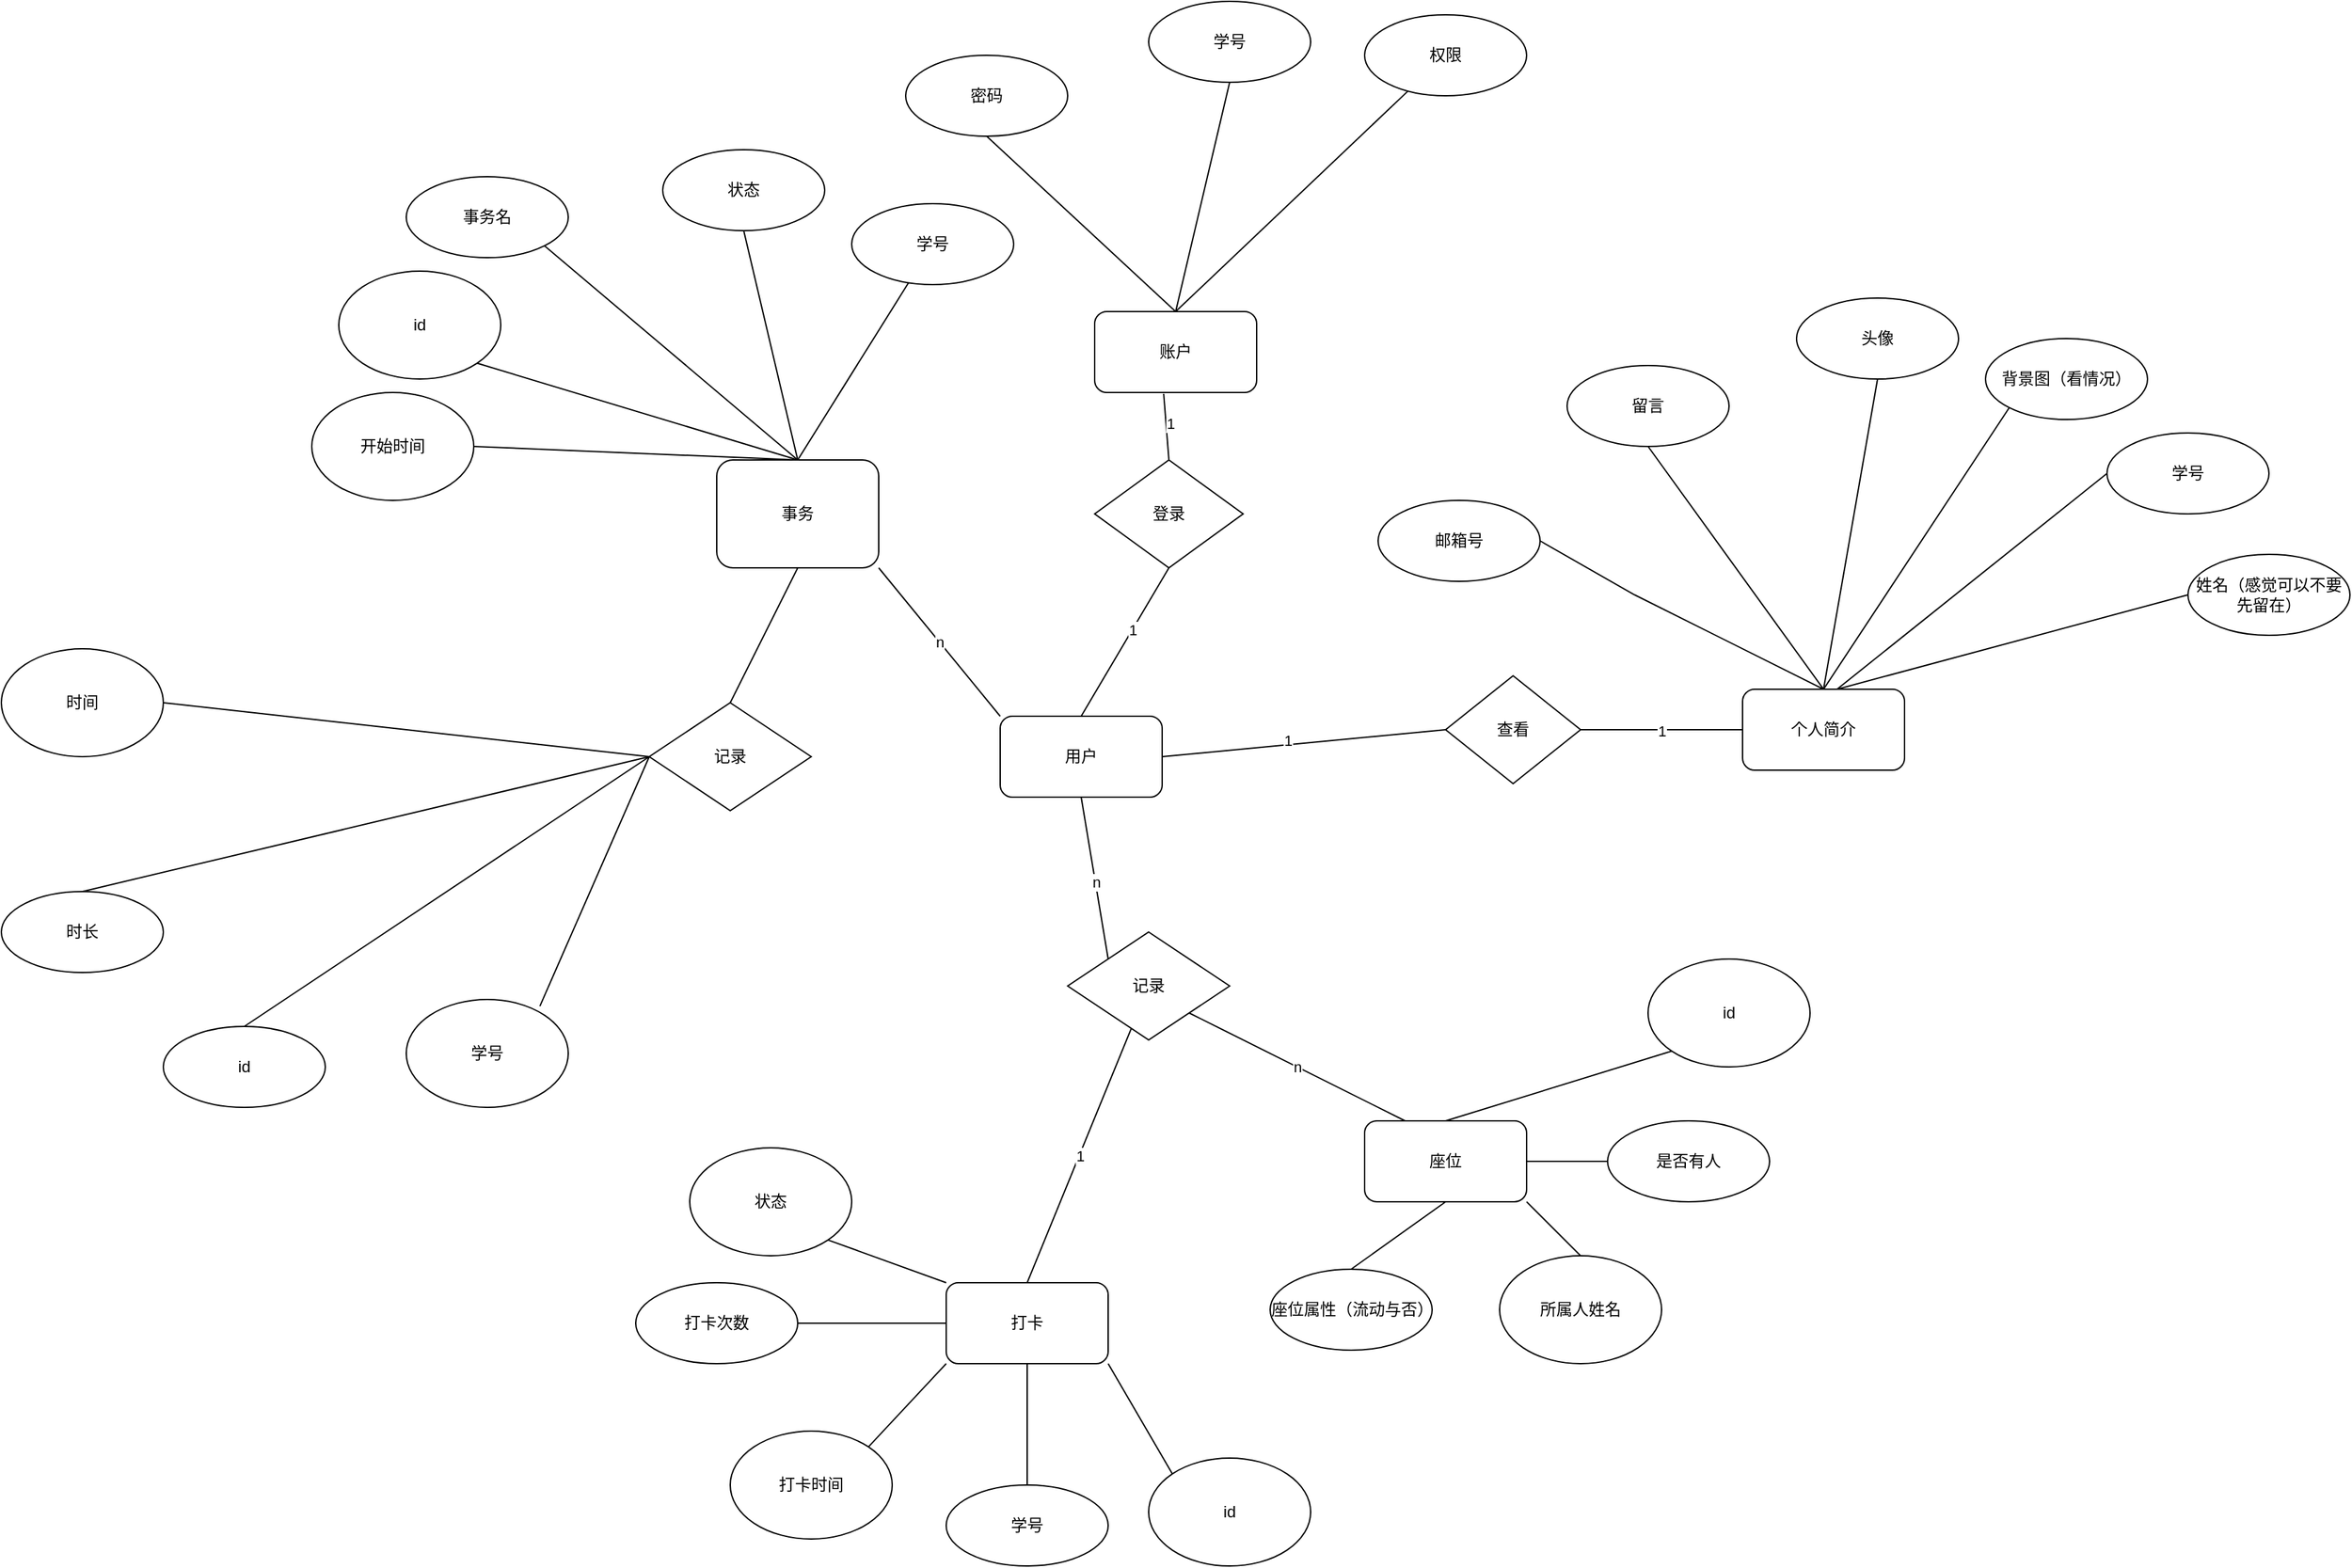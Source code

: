 <mxfile version="21.6.5" type="github">
  <diagram name="第 1 页" id="rWupziSOZfU8qmi8XRSZ">
    <mxGraphModel dx="2261" dy="1925" grid="1" gridSize="10" guides="1" tooltips="1" connect="1" arrows="1" fold="1" page="1" pageScale="1" pageWidth="827" pageHeight="1169" math="0" shadow="0">
      <root>
        <mxCell id="0" />
        <mxCell id="1" parent="0" />
        <mxCell id="KKlexGWPNtD0Kkt-VAXd-3" value="账户" style="whiteSpace=wrap;html=1;rounded=1;" parent="1" vertex="1">
          <mxGeometry x="110" y="-40" width="120" height="60" as="geometry" />
        </mxCell>
        <mxCell id="KKlexGWPNtD0Kkt-VAXd-6" value="个人简介" style="whiteSpace=wrap;html=1;rounded=1;" parent="1" vertex="1">
          <mxGeometry x="590" y="240" width="120" height="60" as="geometry" />
        </mxCell>
        <mxCell id="KKlexGWPNtD0Kkt-VAXd-8" value="座位" style="whiteSpace=wrap;html=1;rounded=1;" parent="1" vertex="1">
          <mxGeometry x="310" y="560" width="120" height="60" as="geometry" />
        </mxCell>
        <mxCell id="KKlexGWPNtD0Kkt-VAXd-10" value="打卡" style="whiteSpace=wrap;html=1;rounded=1;" parent="1" vertex="1">
          <mxGeometry y="680" width="120" height="60" as="geometry" />
        </mxCell>
        <mxCell id="KKlexGWPNtD0Kkt-VAXd-16" value="密码" style="rounded=1;whiteSpace=wrap;html=1;shape=ellipse;perimeter=ellipsePerimeter;" parent="1" vertex="1">
          <mxGeometry x="-30" y="-230" width="120" height="60" as="geometry" />
        </mxCell>
        <mxCell id="KKlexGWPNtD0Kkt-VAXd-17" value="学号" style="rounded=1;whiteSpace=wrap;html=1;shape=ellipse;perimeter=ellipsePerimeter;" parent="1" vertex="1">
          <mxGeometry x="150" y="-270" width="120" height="60" as="geometry" />
        </mxCell>
        <mxCell id="KKlexGWPNtD0Kkt-VAXd-18" value="权限" style="rounded=1;whiteSpace=wrap;html=1;shape=ellipse;perimeter=ellipsePerimeter;" parent="1" vertex="1">
          <mxGeometry x="310" y="-260" width="120" height="60" as="geometry" />
        </mxCell>
        <mxCell id="KKlexGWPNtD0Kkt-VAXd-19" value="姓名（感觉可以不要先留在）" style="rounded=1;whiteSpace=wrap;html=1;shape=ellipse;perimeter=ellipsePerimeter;" parent="1" vertex="1">
          <mxGeometry x="920" y="140" width="120" height="60" as="geometry" />
        </mxCell>
        <mxCell id="KKlexGWPNtD0Kkt-VAXd-20" value="" style="endArrow=none;html=1;rounded=0;exitX=0.5;exitY=0;exitDx=0;exitDy=0;" parent="1" source="KKlexGWPNtD0Kkt-VAXd-3" target="KKlexGWPNtD0Kkt-VAXd-18" edge="1">
          <mxGeometry width="50" height="50" relative="1" as="geometry">
            <mxPoint x="400" y="120" as="sourcePoint" />
            <mxPoint x="450" y="70" as="targetPoint" />
            <Array as="points" />
          </mxGeometry>
        </mxCell>
        <mxCell id="KKlexGWPNtD0Kkt-VAXd-21" value="" style="endArrow=none;html=1;rounded=0;entryX=0;entryY=0.5;entryDx=0;entryDy=0;" parent="1" target="KKlexGWPNtD0Kkt-VAXd-19" edge="1">
          <mxGeometry width="50" height="50" relative="1" as="geometry">
            <mxPoint x="660" y="240" as="sourcePoint" />
            <mxPoint x="450" y="70" as="targetPoint" />
          </mxGeometry>
        </mxCell>
        <mxCell id="KKlexGWPNtD0Kkt-VAXd-22" value="" style="endArrow=none;html=1;rounded=0;entryX=0.5;entryY=1;entryDx=0;entryDy=0;exitX=0.5;exitY=0;exitDx=0;exitDy=0;" parent="1" source="KKlexGWPNtD0Kkt-VAXd-3" target="KKlexGWPNtD0Kkt-VAXd-17" edge="1">
          <mxGeometry width="50" height="50" relative="1" as="geometry">
            <mxPoint x="350" y="-30" as="sourcePoint" />
            <mxPoint x="450" y="70" as="targetPoint" />
          </mxGeometry>
        </mxCell>
        <mxCell id="KKlexGWPNtD0Kkt-VAXd-23" value="" style="endArrow=none;html=1;rounded=0;entryX=0.5;entryY=1;entryDx=0;entryDy=0;exitX=0.5;exitY=0;exitDx=0;exitDy=0;" parent="1" source="KKlexGWPNtD0Kkt-VAXd-3" target="KKlexGWPNtD0Kkt-VAXd-16" edge="1">
          <mxGeometry width="50" height="50" relative="1" as="geometry">
            <mxPoint x="400" y="120" as="sourcePoint" />
            <mxPoint x="450" y="70" as="targetPoint" />
          </mxGeometry>
        </mxCell>
        <mxCell id="KKlexGWPNtD0Kkt-VAXd-24" value="留言" style="rounded=1;whiteSpace=wrap;html=1;shape=ellipse;perimeter=ellipsePerimeter;" parent="1" vertex="1">
          <mxGeometry x="460" width="120" height="60" as="geometry" />
        </mxCell>
        <mxCell id="KKlexGWPNtD0Kkt-VAXd-25" value="头像" style="rounded=1;whiteSpace=wrap;html=1;shape=ellipse;perimeter=ellipsePerimeter;" parent="1" vertex="1">
          <mxGeometry x="630" y="-50" width="120" height="60" as="geometry" />
        </mxCell>
        <mxCell id="KKlexGWPNtD0Kkt-VAXd-26" value="背景图（看情况）" style="rounded=1;whiteSpace=wrap;html=1;shape=ellipse;perimeter=ellipsePerimeter;" parent="1" vertex="1">
          <mxGeometry x="770" y="-20" width="120" height="60" as="geometry" />
        </mxCell>
        <mxCell id="KKlexGWPNtD0Kkt-VAXd-28" value="" style="endArrow=none;html=1;rounded=0;entryX=0.5;entryY=1;entryDx=0;entryDy=0;exitX=0.5;exitY=0;exitDx=0;exitDy=0;" parent="1" source="KKlexGWPNtD0Kkt-VAXd-6" target="KKlexGWPNtD0Kkt-VAXd-24" edge="1">
          <mxGeometry width="50" height="50" relative="1" as="geometry">
            <mxPoint x="400" y="240" as="sourcePoint" />
            <mxPoint x="450" y="190" as="targetPoint" />
          </mxGeometry>
        </mxCell>
        <mxCell id="KKlexGWPNtD0Kkt-VAXd-29" value="" style="endArrow=none;html=1;rounded=0;entryX=0.5;entryY=1;entryDx=0;entryDy=0;" parent="1" target="KKlexGWPNtD0Kkt-VAXd-25" edge="1">
          <mxGeometry width="50" height="50" relative="1" as="geometry">
            <mxPoint x="650" y="240" as="sourcePoint" />
            <mxPoint x="450" y="190" as="targetPoint" />
          </mxGeometry>
        </mxCell>
        <mxCell id="KKlexGWPNtD0Kkt-VAXd-30" value="" style="endArrow=none;html=1;rounded=0;entryX=0;entryY=1;entryDx=0;entryDy=0;exitX=0.5;exitY=0;exitDx=0;exitDy=0;" parent="1" source="KKlexGWPNtD0Kkt-VAXd-6" target="KKlexGWPNtD0Kkt-VAXd-26" edge="1">
          <mxGeometry width="50" height="50" relative="1" as="geometry">
            <mxPoint x="400" y="240" as="sourcePoint" />
            <mxPoint x="450" y="190" as="targetPoint" />
          </mxGeometry>
        </mxCell>
        <mxCell id="KKlexGWPNtD0Kkt-VAXd-31" value="" style="endArrow=none;html=1;rounded=0;entryX=1;entryY=0.5;entryDx=0;entryDy=0;" parent="1" target="KKlexGWPNtD0Kkt-VAXd-32" edge="1">
          <mxGeometry width="50" height="50" relative="1" as="geometry">
            <mxPoint x="650" y="240" as="sourcePoint" />
            <mxPoint x="790" y="230" as="targetPoint" />
            <Array as="points">
              <mxPoint x="510" y="170" />
            </Array>
          </mxGeometry>
        </mxCell>
        <mxCell id="KKlexGWPNtD0Kkt-VAXd-32" value="邮箱号" style="rounded=1;whiteSpace=wrap;html=1;shape=ellipse;perimeter=ellipsePerimeter;" parent="1" vertex="1">
          <mxGeometry x="320" y="100" width="120" height="60" as="geometry" />
        </mxCell>
        <mxCell id="KKlexGWPNtD0Kkt-VAXd-33" value="事务名" style="rounded=1;whiteSpace=wrap;html=1;shape=ellipse;perimeter=ellipsePerimeter;" parent="1" vertex="1">
          <mxGeometry x="-400" y="-140" width="120" height="60" as="geometry" />
        </mxCell>
        <mxCell id="KKlexGWPNtD0Kkt-VAXd-35" value="" style="endArrow=none;html=1;rounded=0;entryX=0;entryY=0.5;entryDx=0;entryDy=0;exitX=1;exitY=0.5;exitDx=0;exitDy=0;" parent="1" source="KKlexGWPNtD0Kkt-VAXd-36" target="KKlexGWPNtD0Kkt-VAXd-10" edge="1">
          <mxGeometry width="50" height="50" relative="1" as="geometry">
            <mxPoint x="-110" y="615" as="sourcePoint" />
            <mxPoint x="450" y="420" as="targetPoint" />
          </mxGeometry>
        </mxCell>
        <mxCell id="KKlexGWPNtD0Kkt-VAXd-36" value="打卡次数" style="rounded=1;whiteSpace=wrap;html=1;shape=ellipse;perimeter=ellipsePerimeter;" parent="1" vertex="1">
          <mxGeometry x="-230" y="680" width="120" height="60" as="geometry" />
        </mxCell>
        <mxCell id="KKlexGWPNtD0Kkt-VAXd-37" value="座位属性（流动与否）" style="rounded=1;whiteSpace=wrap;html=1;shape=ellipse;perimeter=ellipsePerimeter;" parent="1" vertex="1">
          <mxGeometry x="240" y="670" width="120" height="60" as="geometry" />
        </mxCell>
        <mxCell id="KKlexGWPNtD0Kkt-VAXd-38" value="" style="endArrow=none;html=1;rounded=0;entryX=0.5;entryY=1;entryDx=0;entryDy=0;exitX=0.5;exitY=0;exitDx=0;exitDy=0;" parent="1" source="KKlexGWPNtD0Kkt-VAXd-37" target="KKlexGWPNtD0Kkt-VAXd-8" edge="1">
          <mxGeometry width="50" height="50" relative="1" as="geometry">
            <mxPoint x="400" y="710" as="sourcePoint" />
            <mxPoint x="450" y="660" as="targetPoint" />
          </mxGeometry>
        </mxCell>
        <mxCell id="KKlexGWPNtD0Kkt-VAXd-39" value="是否有人" style="rounded=1;whiteSpace=wrap;html=1;shape=ellipse;perimeter=ellipsePerimeter;" parent="1" vertex="1">
          <mxGeometry x="490" y="560" width="120" height="60" as="geometry" />
        </mxCell>
        <mxCell id="KKlexGWPNtD0Kkt-VAXd-40" value="" style="endArrow=none;html=1;rounded=0;entryX=0;entryY=0.5;entryDx=0;entryDy=0;exitX=1;exitY=0.5;exitDx=0;exitDy=0;" parent="1" source="KKlexGWPNtD0Kkt-VAXd-8" target="KKlexGWPNtD0Kkt-VAXd-39" edge="1">
          <mxGeometry width="50" height="50" relative="1" as="geometry">
            <mxPoint x="400" y="710" as="sourcePoint" />
            <mxPoint x="450" y="660" as="targetPoint" />
          </mxGeometry>
        </mxCell>
        <mxCell id="BhJipIXJ8IebH8Mj3Gof-3" value="状态" style="rounded=1;whiteSpace=wrap;html=1;shape=ellipse;perimeter=ellipsePerimeter;" parent="1" vertex="1">
          <mxGeometry x="-210" y="-160" width="120" height="60" as="geometry" />
        </mxCell>
        <mxCell id="BhJipIXJ8IebH8Mj3Gof-7" value="时长" style="rounded=1;whiteSpace=wrap;html=1;shape=ellipse;perimeter=ellipsePerimeter;" parent="1" vertex="1">
          <mxGeometry x="-700" y="390" width="120" height="60" as="geometry" />
        </mxCell>
        <mxCell id="BhJipIXJ8IebH8Mj3Gof-8" value="" style="endArrow=none;html=1;rounded=0;exitX=0.5;exitY=0;exitDx=0;exitDy=0;" parent="1" source="BhJipIXJ8IebH8Mj3Gof-7" edge="1">
          <mxGeometry width="50" height="50" relative="1" as="geometry">
            <mxPoint x="470" y="280" as="sourcePoint" />
            <mxPoint x="-220" y="290" as="targetPoint" />
          </mxGeometry>
        </mxCell>
        <mxCell id="BhJipIXJ8IebH8Mj3Gof-9" value="id" style="rounded=1;whiteSpace=wrap;html=1;shape=ellipse;perimeter=ellipsePerimeter;" parent="1" vertex="1">
          <mxGeometry x="-580" y="490" width="120" height="60" as="geometry" />
        </mxCell>
        <mxCell id="BhJipIXJ8IebH8Mj3Gof-10" value="" style="endArrow=none;html=1;rounded=0;entryX=0;entryY=0.5;entryDx=0;entryDy=0;exitX=0.5;exitY=0;exitDx=0;exitDy=0;" parent="1" source="BhJipIXJ8IebH8Mj3Gof-9" target="qjrPWOW-BFRVvGf2pUXx-13" edge="1">
          <mxGeometry width="50" height="50" relative="1" as="geometry">
            <mxPoint x="470" y="280" as="sourcePoint" />
            <mxPoint x="-450" y="320" as="targetPoint" />
          </mxGeometry>
        </mxCell>
        <mxCell id="BhJipIXJ8IebH8Mj3Gof-11" value="学号" style="rounded=1;whiteSpace=wrap;html=1;shape=ellipse;perimeter=ellipsePerimeter;" parent="1" vertex="1">
          <mxGeometry x="-70" y="-120" width="120" height="60" as="geometry" />
        </mxCell>
        <mxCell id="BhJipIXJ8IebH8Mj3Gof-14" value="学号" style="rounded=1;whiteSpace=wrap;html=1;shape=ellipse;perimeter=ellipsePerimeter;" parent="1" vertex="1">
          <mxGeometry y="830" width="120" height="60" as="geometry" />
        </mxCell>
        <mxCell id="BhJipIXJ8IebH8Mj3Gof-15" value="" style="endArrow=none;html=1;rounded=0;entryX=0.5;entryY=1;entryDx=0;entryDy=0;exitX=0.5;exitY=0;exitDx=0;exitDy=0;" parent="1" source="BhJipIXJ8IebH8Mj3Gof-14" target="KKlexGWPNtD0Kkt-VAXd-10" edge="1">
          <mxGeometry width="50" height="50" relative="1" as="geometry">
            <mxPoint x="470" y="780" as="sourcePoint" />
            <mxPoint x="520" y="730" as="targetPoint" />
          </mxGeometry>
        </mxCell>
        <mxCell id="BhJipIXJ8IebH8Mj3Gof-16" value="学号" style="rounded=1;whiteSpace=wrap;html=1;shape=ellipse;perimeter=ellipsePerimeter;" parent="1" vertex="1">
          <mxGeometry x="860" y="50" width="120" height="60" as="geometry" />
        </mxCell>
        <mxCell id="BhJipIXJ8IebH8Mj3Gof-17" value="" style="endArrow=none;html=1;rounded=0;entryX=0;entryY=0.5;entryDx=0;entryDy=0;" parent="1" target="BhJipIXJ8IebH8Mj3Gof-16" edge="1">
          <mxGeometry width="50" height="50" relative="1" as="geometry">
            <mxPoint x="660" y="240" as="sourcePoint" />
            <mxPoint x="520" y="110" as="targetPoint" />
          </mxGeometry>
        </mxCell>
        <mxCell id="qjrPWOW-BFRVvGf2pUXx-3" value="事务" style="whiteSpace=wrap;html=1;rounded=1;" parent="1" vertex="1">
          <mxGeometry x="-170" y="70" width="120" height="80" as="geometry" />
        </mxCell>
        <mxCell id="qjrPWOW-BFRVvGf2pUXx-8" value="" style="endArrow=none;html=1;rounded=0;entryX=0.5;entryY=1;entryDx=0;entryDy=0;exitX=0.5;exitY=0;exitDx=0;exitDy=0;" parent="1" source="qjrPWOW-BFRVvGf2pUXx-3" target="BhJipIXJ8IebH8Mj3Gof-3" edge="1">
          <mxGeometry width="50" height="50" relative="1" as="geometry">
            <mxPoint x="-180" y="-10" as="sourcePoint" />
            <mxPoint x="210" y="430" as="targetPoint" />
          </mxGeometry>
        </mxCell>
        <mxCell id="qjrPWOW-BFRVvGf2pUXx-10" value="" style="endArrow=none;html=1;rounded=0;exitX=0.5;exitY=0;exitDx=0;exitDy=0;" parent="1" source="qjrPWOW-BFRVvGf2pUXx-3" target="BhJipIXJ8IebH8Mj3Gof-11" edge="1">
          <mxGeometry width="50" height="50" relative="1" as="geometry">
            <mxPoint x="-120" y="30" as="sourcePoint" />
            <mxPoint x="210" y="430" as="targetPoint" />
          </mxGeometry>
        </mxCell>
        <mxCell id="qjrPWOW-BFRVvGf2pUXx-11" value="" style="endArrow=none;html=1;rounded=0;entryX=1;entryY=1;entryDx=0;entryDy=0;exitX=0.5;exitY=0;exitDx=0;exitDy=0;" parent="1" source="qjrPWOW-BFRVvGf2pUXx-3" target="KKlexGWPNtD0Kkt-VAXd-33" edge="1">
          <mxGeometry width="50" height="50" relative="1" as="geometry">
            <mxPoint x="160" y="480" as="sourcePoint" />
            <mxPoint x="210" y="430" as="targetPoint" />
          </mxGeometry>
        </mxCell>
        <mxCell id="qjrPWOW-BFRVvGf2pUXx-13" value="记录" style="rhombus;whiteSpace=wrap;html=1;" parent="1" vertex="1">
          <mxGeometry x="-220" y="250" width="120" height="80" as="geometry" />
        </mxCell>
        <mxCell id="qjrPWOW-BFRVvGf2pUXx-20" value="登录" style="rhombus;whiteSpace=wrap;html=1;" parent="1" vertex="1">
          <mxGeometry x="110" y="70" width="110" height="80" as="geometry" />
        </mxCell>
        <mxCell id="qjrPWOW-BFRVvGf2pUXx-21" value="用户" style="rounded=1;whiteSpace=wrap;html=1;" parent="1" vertex="1">
          <mxGeometry x="40" y="260" width="120" height="60" as="geometry" />
        </mxCell>
        <mxCell id="qjrPWOW-BFRVvGf2pUXx-22" value="" style="endArrow=none;html=1;rounded=0;entryX=0.5;entryY=1;entryDx=0;entryDy=0;exitX=0.5;exitY=0;exitDx=0;exitDy=0;" parent="1" source="qjrPWOW-BFRVvGf2pUXx-21" target="qjrPWOW-BFRVvGf2pUXx-20" edge="1">
          <mxGeometry width="50" height="50" relative="1" as="geometry">
            <mxPoint x="160" y="310" as="sourcePoint" />
            <mxPoint x="210" y="260" as="targetPoint" />
          </mxGeometry>
        </mxCell>
        <mxCell id="qjrPWOW-BFRVvGf2pUXx-40" value="1" style="edgeLabel;html=1;align=center;verticalAlign=middle;resizable=0;points=[];" parent="qjrPWOW-BFRVvGf2pUXx-22" vertex="1" connectable="0">
          <mxGeometry x="0.159" relative="1" as="geometry">
            <mxPoint y="-1" as="offset" />
          </mxGeometry>
        </mxCell>
        <mxCell id="qjrPWOW-BFRVvGf2pUXx-23" value="" style="endArrow=none;html=1;rounded=0;entryX=0.426;entryY=1.017;entryDx=0;entryDy=0;entryPerimeter=0;exitX=0.5;exitY=0;exitDx=0;exitDy=0;" parent="1" source="qjrPWOW-BFRVvGf2pUXx-20" target="KKlexGWPNtD0Kkt-VAXd-3" edge="1">
          <mxGeometry width="50" height="50" relative="1" as="geometry">
            <mxPoint x="160" y="310" as="sourcePoint" />
            <mxPoint x="210" y="260" as="targetPoint" />
          </mxGeometry>
        </mxCell>
        <mxCell id="qjrPWOW-BFRVvGf2pUXx-41" value="1" style="edgeLabel;html=1;align=center;verticalAlign=middle;resizable=0;points=[];" parent="qjrPWOW-BFRVvGf2pUXx-23" vertex="1" connectable="0">
          <mxGeometry x="0.138" y="-3" relative="1" as="geometry">
            <mxPoint y="1" as="offset" />
          </mxGeometry>
        </mxCell>
        <mxCell id="qjrPWOW-BFRVvGf2pUXx-24" value="查看" style="rhombus;whiteSpace=wrap;html=1;" parent="1" vertex="1">
          <mxGeometry x="370" y="230" width="100" height="80" as="geometry" />
        </mxCell>
        <mxCell id="qjrPWOW-BFRVvGf2pUXx-25" value="" style="endArrow=none;html=1;rounded=0;entryX=0;entryY=0.5;entryDx=0;entryDy=0;exitX=1;exitY=0.5;exitDx=0;exitDy=0;" parent="1" source="qjrPWOW-BFRVvGf2pUXx-21" target="qjrPWOW-BFRVvGf2pUXx-24" edge="1">
          <mxGeometry width="50" height="50" relative="1" as="geometry">
            <mxPoint x="160" y="310" as="sourcePoint" />
            <mxPoint x="210" y="260" as="targetPoint" />
          </mxGeometry>
        </mxCell>
        <mxCell id="qjrPWOW-BFRVvGf2pUXx-42" value="1" style="edgeLabel;html=1;align=center;verticalAlign=middle;resizable=0;points=[];" parent="qjrPWOW-BFRVvGf2pUXx-25" vertex="1" connectable="0">
          <mxGeometry x="-0.114" y="3" relative="1" as="geometry">
            <mxPoint as="offset" />
          </mxGeometry>
        </mxCell>
        <mxCell id="qjrPWOW-BFRVvGf2pUXx-26" value="" style="endArrow=none;html=1;rounded=0;entryX=0;entryY=0.5;entryDx=0;entryDy=0;exitX=1;exitY=0.5;exitDx=0;exitDy=0;" parent="1" source="qjrPWOW-BFRVvGf2pUXx-24" target="KKlexGWPNtD0Kkt-VAXd-6" edge="1">
          <mxGeometry width="50" height="50" relative="1" as="geometry">
            <mxPoint x="160" y="310" as="sourcePoint" />
            <mxPoint x="210" y="260" as="targetPoint" />
          </mxGeometry>
        </mxCell>
        <mxCell id="qjrPWOW-BFRVvGf2pUXx-43" value="1" style="edgeLabel;html=1;align=center;verticalAlign=middle;resizable=0;points=[];" parent="qjrPWOW-BFRVvGf2pUXx-26" vertex="1" connectable="0">
          <mxGeometry x="-0.005" y="-1" relative="1" as="geometry">
            <mxPoint as="offset" />
          </mxGeometry>
        </mxCell>
        <mxCell id="qjrPWOW-BFRVvGf2pUXx-30" value="记录" style="rhombus;whiteSpace=wrap;html=1;" parent="1" vertex="1">
          <mxGeometry x="90" y="420" width="120" height="80" as="geometry" />
        </mxCell>
        <mxCell id="qjrPWOW-BFRVvGf2pUXx-34" value="1" style="endArrow=none;html=1;rounded=0;exitX=0.5;exitY=0;exitDx=0;exitDy=0;" parent="1" source="KKlexGWPNtD0Kkt-VAXd-10" target="qjrPWOW-BFRVvGf2pUXx-30" edge="1">
          <mxGeometry width="50" height="50" relative="1" as="geometry">
            <mxPoint x="160" y="450" as="sourcePoint" />
            <mxPoint x="60" y="620.0" as="targetPoint" />
          </mxGeometry>
        </mxCell>
        <mxCell id="qjrPWOW-BFRVvGf2pUXx-36" value="n" style="endArrow=none;html=1;rounded=0;entryX=0.25;entryY=0;entryDx=0;entryDy=0;exitX=1;exitY=1;exitDx=0;exitDy=0;" parent="1" source="qjrPWOW-BFRVvGf2pUXx-30" target="KKlexGWPNtD0Kkt-VAXd-8" edge="1">
          <mxGeometry width="50" height="50" relative="1" as="geometry">
            <mxPoint x="160" y="450" as="sourcePoint" />
            <mxPoint x="210" y="400" as="targetPoint" />
          </mxGeometry>
        </mxCell>
        <mxCell id="qjrPWOW-BFRVvGf2pUXx-38" value="" style="endArrow=none;html=1;rounded=0;entryX=0.5;entryY=1;entryDx=0;entryDy=0;exitX=0;exitY=0;exitDx=0;exitDy=0;" parent="1" source="qjrPWOW-BFRVvGf2pUXx-30" target="qjrPWOW-BFRVvGf2pUXx-21" edge="1">
          <mxGeometry width="50" height="50" relative="1" as="geometry">
            <mxPoint x="120" y="410.0" as="sourcePoint" />
            <mxPoint x="160" y="210" as="targetPoint" />
          </mxGeometry>
        </mxCell>
        <mxCell id="qjrPWOW-BFRVvGf2pUXx-44" value="n" style="edgeLabel;html=1;align=center;verticalAlign=middle;resizable=0;points=[];" parent="qjrPWOW-BFRVvGf2pUXx-38" vertex="1" connectable="0">
          <mxGeometry x="-0.051" y="-1" relative="1" as="geometry">
            <mxPoint x="-1" as="offset" />
          </mxGeometry>
        </mxCell>
        <mxCell id="qjrPWOW-BFRVvGf2pUXx-48" value="开始时间" style="ellipse;whiteSpace=wrap;html=1;" parent="1" vertex="1">
          <mxGeometry x="-470" y="20" width="120" height="80" as="geometry" />
        </mxCell>
        <mxCell id="qjrPWOW-BFRVvGf2pUXx-49" value="" style="endArrow=none;html=1;rounded=0;entryX=0.5;entryY=0;entryDx=0;entryDy=0;exitX=1;exitY=0.5;exitDx=0;exitDy=0;" parent="1" source="qjrPWOW-BFRVvGf2pUXx-48" target="qjrPWOW-BFRVvGf2pUXx-3" edge="1">
          <mxGeometry width="50" height="50" relative="1" as="geometry">
            <mxPoint x="-110" y="180" as="sourcePoint" />
            <mxPoint x="-60" y="130" as="targetPoint" />
          </mxGeometry>
        </mxCell>
        <mxCell id="qjrPWOW-BFRVvGf2pUXx-50" style="edgeStyle=orthogonalEdgeStyle;rounded=0;orthogonalLoop=1;jettySize=auto;html=1;exitX=0.5;exitY=1;exitDx=0;exitDy=0;" parent="1" source="KKlexGWPNtD0Kkt-VAXd-39" target="KKlexGWPNtD0Kkt-VAXd-39" edge="1">
          <mxGeometry relative="1" as="geometry" />
        </mxCell>
        <mxCell id="qjrPWOW-BFRVvGf2pUXx-51" style="edgeStyle=orthogonalEdgeStyle;rounded=0;orthogonalLoop=1;jettySize=auto;html=1;exitX=0.5;exitY=1;exitDx=0;exitDy=0;" parent="1" source="KKlexGWPNtD0Kkt-VAXd-10" target="KKlexGWPNtD0Kkt-VAXd-10" edge="1">
          <mxGeometry relative="1" as="geometry" />
        </mxCell>
        <mxCell id="qjrPWOW-BFRVvGf2pUXx-52" value="n" style="endArrow=none;html=1;rounded=0;entryX=0;entryY=0;entryDx=0;entryDy=0;exitX=1;exitY=1;exitDx=0;exitDy=0;" parent="1" source="qjrPWOW-BFRVvGf2pUXx-3" target="qjrPWOW-BFRVvGf2pUXx-21" edge="1">
          <mxGeometry width="50" height="50" relative="1" as="geometry">
            <mxPoint x="-230" y="90" as="sourcePoint" />
            <mxPoint x="-180" y="40" as="targetPoint" />
          </mxGeometry>
        </mxCell>
        <mxCell id="qjrPWOW-BFRVvGf2pUXx-53" value="" style="endArrow=none;html=1;rounded=0;entryX=0.5;entryY=1;entryDx=0;entryDy=0;exitX=0.5;exitY=0;exitDx=0;exitDy=0;" parent="1" source="qjrPWOW-BFRVvGf2pUXx-13" target="qjrPWOW-BFRVvGf2pUXx-3" edge="1">
          <mxGeometry width="50" height="50" relative="1" as="geometry">
            <mxPoint x="-230" y="90" as="sourcePoint" />
            <mxPoint x="-180" y="40" as="targetPoint" />
          </mxGeometry>
        </mxCell>
        <mxCell id="qjrPWOW-BFRVvGf2pUXx-55" value="时间" style="ellipse;whiteSpace=wrap;html=1;" parent="1" vertex="1">
          <mxGeometry x="-700" y="210" width="120" height="80" as="geometry" />
        </mxCell>
        <mxCell id="qjrPWOW-BFRVvGf2pUXx-56" value="" style="endArrow=none;html=1;rounded=0;entryX=0;entryY=0.5;entryDx=0;entryDy=0;exitX=1;exitY=0.5;exitDx=0;exitDy=0;" parent="1" source="qjrPWOW-BFRVvGf2pUXx-55" target="qjrPWOW-BFRVvGf2pUXx-13" edge="1">
          <mxGeometry width="50" height="50" relative="1" as="geometry">
            <mxPoint x="-230" y="330" as="sourcePoint" />
            <mxPoint x="-180" y="280" as="targetPoint" />
          </mxGeometry>
        </mxCell>
        <mxCell id="qjrPWOW-BFRVvGf2pUXx-57" value="学号" style="ellipse;whiteSpace=wrap;html=1;" parent="1" vertex="1">
          <mxGeometry x="-400" y="470" width="120" height="80" as="geometry" />
        </mxCell>
        <mxCell id="qjrPWOW-BFRVvGf2pUXx-58" value="" style="endArrow=none;html=1;rounded=0;entryX=0;entryY=0.5;entryDx=0;entryDy=0;exitX=0.825;exitY=0.062;exitDx=0;exitDy=0;exitPerimeter=0;" parent="1" source="qjrPWOW-BFRVvGf2pUXx-57" target="qjrPWOW-BFRVvGf2pUXx-13" edge="1">
          <mxGeometry width="50" height="50" relative="1" as="geometry">
            <mxPoint x="-80" y="210" as="sourcePoint" />
            <mxPoint x="-30" y="160" as="targetPoint" />
          </mxGeometry>
        </mxCell>
        <mxCell id="qjrPWOW-BFRVvGf2pUXx-59" value="id" style="ellipse;whiteSpace=wrap;html=1;" parent="1" vertex="1">
          <mxGeometry x="-450" y="-70" width="120" height="80" as="geometry" />
        </mxCell>
        <mxCell id="qjrPWOW-BFRVvGf2pUXx-60" value="" style="endArrow=none;html=1;rounded=0;entryX=1;entryY=1;entryDx=0;entryDy=0;exitX=0.5;exitY=0;exitDx=0;exitDy=0;" parent="1" source="qjrPWOW-BFRVvGf2pUXx-3" target="qjrPWOW-BFRVvGf2pUXx-59" edge="1">
          <mxGeometry width="50" height="50" relative="1" as="geometry">
            <mxPoint x="-80" y="210" as="sourcePoint" />
            <mxPoint x="-30" y="160" as="targetPoint" />
          </mxGeometry>
        </mxCell>
        <mxCell id="qjrPWOW-BFRVvGf2pUXx-61" value="id" style="ellipse;whiteSpace=wrap;html=1;" parent="1" vertex="1">
          <mxGeometry x="520" y="440" width="120" height="80" as="geometry" />
        </mxCell>
        <mxCell id="qjrPWOW-BFRVvGf2pUXx-62" value="" style="endArrow=none;html=1;rounded=0;entryX=0;entryY=1;entryDx=0;entryDy=0;exitX=0.5;exitY=0;exitDx=0;exitDy=0;" parent="1" source="KKlexGWPNtD0Kkt-VAXd-8" target="qjrPWOW-BFRVvGf2pUXx-61" edge="1">
          <mxGeometry width="50" height="50" relative="1" as="geometry">
            <mxPoint x="510" y="450" as="sourcePoint" />
            <mxPoint x="560" y="400" as="targetPoint" />
          </mxGeometry>
        </mxCell>
        <mxCell id="hAZyGr36Gb3hfZE8Al3--1" value="打卡时间" style="ellipse;whiteSpace=wrap;html=1;" vertex="1" parent="1">
          <mxGeometry x="-160" y="790" width="120" height="80" as="geometry" />
        </mxCell>
        <mxCell id="hAZyGr36Gb3hfZE8Al3--2" value="" style="endArrow=none;html=1;rounded=0;entryX=0;entryY=1;entryDx=0;entryDy=0;exitX=1;exitY=0;exitDx=0;exitDy=0;" edge="1" parent="1" source="hAZyGr36Gb3hfZE8Al3--1" target="KKlexGWPNtD0Kkt-VAXd-10">
          <mxGeometry width="50" height="50" relative="1" as="geometry">
            <mxPoint x="290" y="730" as="sourcePoint" />
            <mxPoint x="340" y="680" as="targetPoint" />
          </mxGeometry>
        </mxCell>
        <mxCell id="hAZyGr36Gb3hfZE8Al3--3" value="所属人姓名" style="ellipse;whiteSpace=wrap;html=1;" vertex="1" parent="1">
          <mxGeometry x="410" y="660" width="120" height="80" as="geometry" />
        </mxCell>
        <mxCell id="hAZyGr36Gb3hfZE8Al3--4" value="" style="endArrow=none;html=1;rounded=0;entryX=0.5;entryY=0;entryDx=0;entryDy=0;exitX=1;exitY=1;exitDx=0;exitDy=0;" edge="1" parent="1" source="KKlexGWPNtD0Kkt-VAXd-8" target="hAZyGr36Gb3hfZE8Al3--3">
          <mxGeometry width="50" height="50" relative="1" as="geometry">
            <mxPoint x="290" y="630" as="sourcePoint" />
            <mxPoint x="340" y="580" as="targetPoint" />
          </mxGeometry>
        </mxCell>
        <mxCell id="hAZyGr36Gb3hfZE8Al3--5" value="状态" style="ellipse;whiteSpace=wrap;html=1;" vertex="1" parent="1">
          <mxGeometry x="-190" y="580" width="120" height="80" as="geometry" />
        </mxCell>
        <mxCell id="hAZyGr36Gb3hfZE8Al3--6" value="" style="endArrow=none;html=1;rounded=0;entryX=0;entryY=0;entryDx=0;entryDy=0;exitX=1;exitY=1;exitDx=0;exitDy=0;" edge="1" parent="1" source="hAZyGr36Gb3hfZE8Al3--5" target="KKlexGWPNtD0Kkt-VAXd-10">
          <mxGeometry width="50" height="50" relative="1" as="geometry">
            <mxPoint x="50" y="730" as="sourcePoint" />
            <mxPoint x="100" y="680" as="targetPoint" />
          </mxGeometry>
        </mxCell>
        <mxCell id="hAZyGr36Gb3hfZE8Al3--7" value="id" style="ellipse;whiteSpace=wrap;html=1;" vertex="1" parent="1">
          <mxGeometry x="150" y="810" width="120" height="80" as="geometry" />
        </mxCell>
        <mxCell id="hAZyGr36Gb3hfZE8Al3--8" value="" style="endArrow=none;html=1;rounded=0;entryX=0;entryY=0;entryDx=0;entryDy=0;exitX=1;exitY=1;exitDx=0;exitDy=0;" edge="1" parent="1" source="KKlexGWPNtD0Kkt-VAXd-10" target="hAZyGr36Gb3hfZE8Al3--7">
          <mxGeometry width="50" height="50" relative="1" as="geometry">
            <mxPoint x="50" y="730" as="sourcePoint" />
            <mxPoint x="100" y="680" as="targetPoint" />
          </mxGeometry>
        </mxCell>
      </root>
    </mxGraphModel>
  </diagram>
</mxfile>
